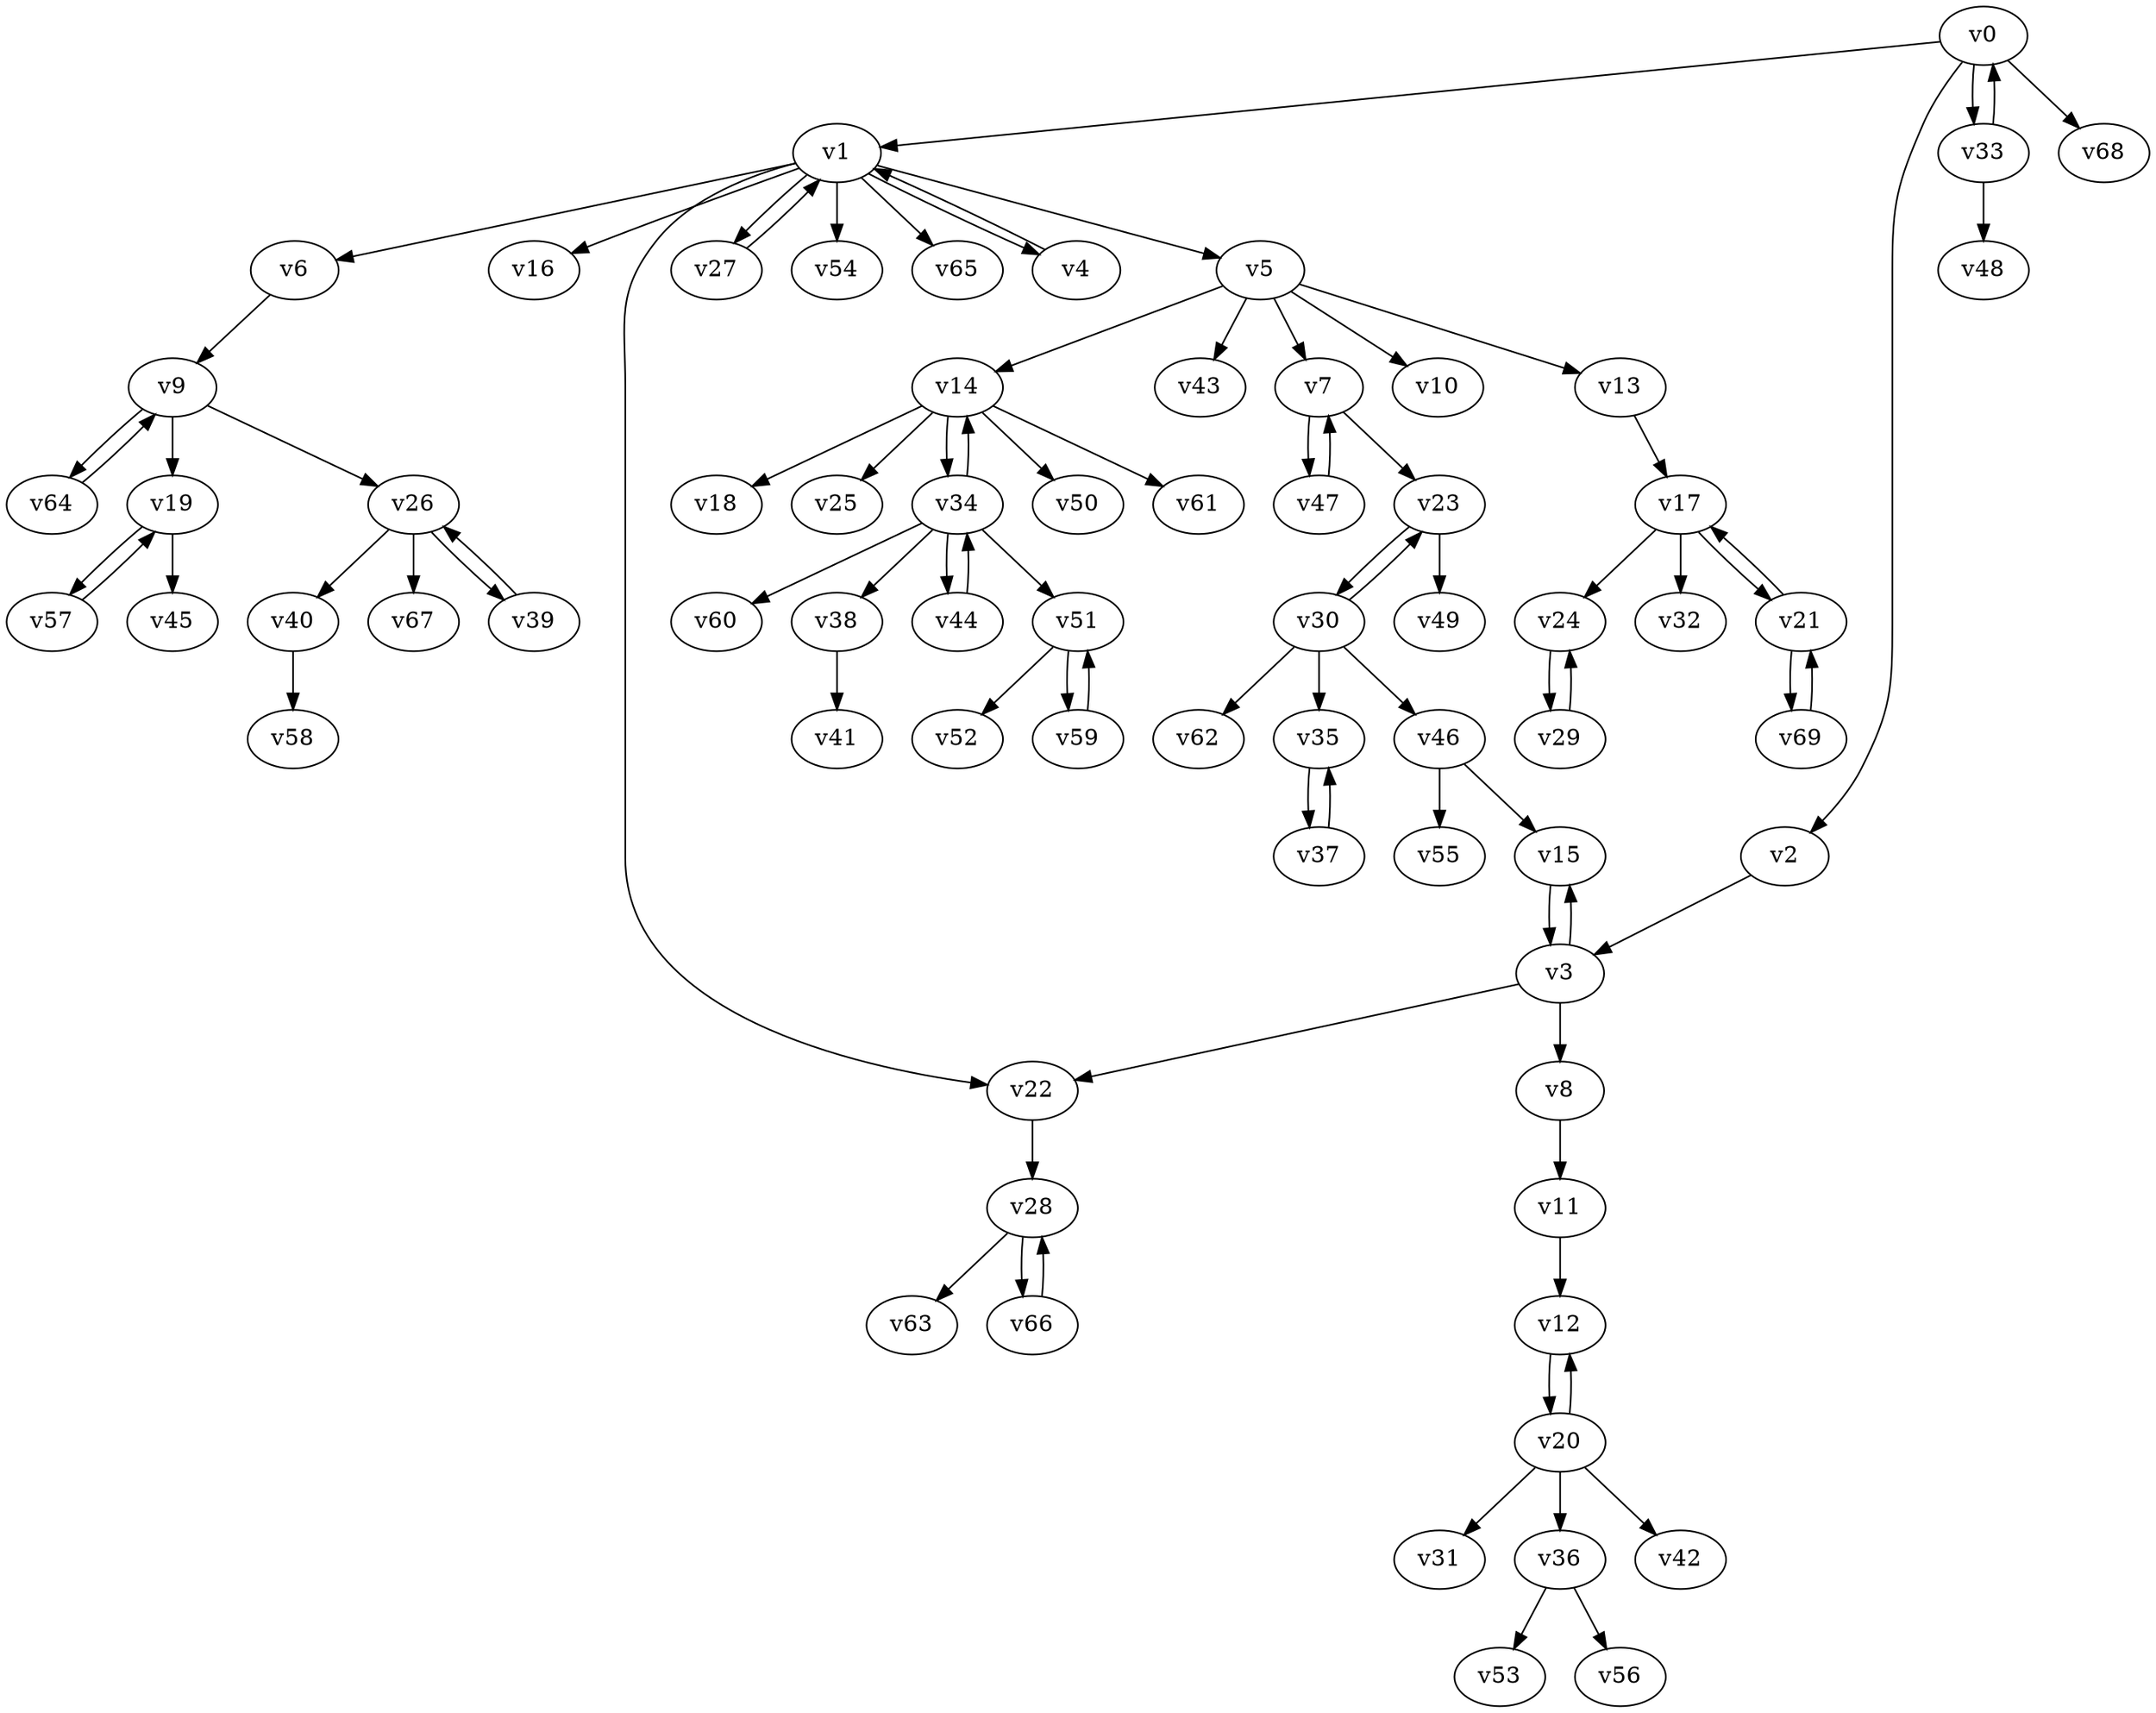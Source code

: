 digraph test095 {
    v0 [name="v0", player=0, weight=9];
    v1 [name="v1", player=1, weight=9];
    v2 [name="v2", player=0, weight=2];
    v3 [name="v3", player=1, weight=-1];
    v4 [name="v4", player=0, weight=13];
    v5 [name="v5", player=1, weight=4];
    v6 [name="v6", player=0, weight=11];
    v7 [name="v7", player=1, weight=13];
    v8 [name="v8", player=0, weight=9];
    v9 [name="v9", player=1, weight=9];
    v10 [name="v10", player=0, weight=16];
    v11 [name="v11", player=1, weight=12];
    v12 [name="v12", player=0, weight=5];
    v13 [name="v13", player=1, weight=8];
    v14 [name="v14", player=0, weight=8];
    v15 [name="v15", player=1, weight=8];
    v16 [name="v16", player=0, weight=1];
    v17 [name="v17", player=1, weight=1];
    v18 [name="v18", player=0, weight=4];
    v19 [name="v19", player=1, weight=1];
    v20 [name="v20", player=0, weight=4];
    v21 [name="v21", player=1, weight=6];
    v22 [name="v22", player=0, weight=10];
    v23 [name="v23", player=1, weight=10];
    v24 [name="v24", player=0, weight=7];
    v25 [name="v25", player=1, weight=3];
    v26 [name="v26", player=0, weight=5];
    v27 [name="v27", player=1, weight=7];
    v28 [name="v28", player=0, weight=14];
    v29 [name="v29", player=1, weight=12];
    v30 [name="v30", player=0, weight=10];
    v31 [name="v31", player=1, weight=6];
    v32 [name="v32", player=0, weight=-3];
    v33 [name="v33", player=1, weight=4];
    v34 [name="v34", player=0, weight=7];
    v35 [name="v35", player=1, weight=6];
    v36 [name="v36", player=0, weight=10];
    v37 [name="v37", player=1, weight=1];
    v38 [name="v38", player=0, weight=7];
    v39 [name="v39", player=1, weight=18];
    v40 [name="v40", player=0, weight=6];
    v41 [name="v41", player=1, weight=12];
    v42 [name="v42", player=0, weight=6];
    v43 [name="v43", player=1, weight=11];
    v44 [name="v44", player=0, weight=11];
    v45 [name="v45", player=1, weight=8];
    v46 [name="v46", player=0, weight=5];
    v47 [name="v47", player=1, weight=2];
    v48 [name="v48", player=0, weight=0];
    v49 [name="v49", player=1, weight=5];
    v50 [name="v50", player=0, weight=3];
    v51 [name="v51", player=1, weight=-2];
    v52 [name="v52", player=0, weight=9];
    v53 [name="v53", player=1, weight=14];
    v54 [name="v54", player=0, weight=5];
    v55 [name="v55", player=1, weight=6];
    v56 [name="v56", player=0, weight=5];
    v57 [name="v57", player=1, weight=4];
    v58 [name="v58", player=0, weight=9];
    v59 [name="v59", player=1, weight=9];
    v60 [name="v60", player=0, weight=13];
    v61 [name="v61", player=1, weight=17];
    v62 [name="v62", player=0, weight=10];
    v63 [name="v63", player=1, weight=11];
    v64 [name="v64", player=0, weight=3];
    v65 [name="v65", player=1, weight=10];
    v66 [name="v66", player=0, weight=16];
    v67 [name="v67", player=1, weight=12];
    v68 [name="v68", player=0, weight=15];
    v69 [name="v69", player=1, weight=13];
    v0 -> v1;
    v0 -> v2;
    v2 -> v3;
    v1 -> v4;
    v4 -> v1;
    v1 -> v5;
    v1 -> v6;
    v5 -> v7;
    v3 -> v8;
    v6 -> v9;
    v5 -> v10;
    v8 -> v11;
    v11 -> v12;
    v5 -> v13;
    v5 -> v14;
    v3 -> v15;
    v15 -> v3;
    v1 -> v16;
    v13 -> v17;
    v14 -> v18;
    v9 -> v19;
    v12 -> v20;
    v20 -> v12;
    v17 -> v21;
    v21 -> v17;
    v3 -> v22;
    v7 -> v23;
    v17 -> v24;
    v14 -> v25;
    v9 -> v26;
    v1 -> v27;
    v27 -> v1;
    v22 -> v28;
    v24 -> v29;
    v29 -> v24;
    v23 -> v30;
    v30 -> v23;
    v20 -> v31;
    v17 -> v32;
    v0 -> v33;
    v33 -> v0;
    v14 -> v34;
    v34 -> v14;
    v30 -> v35;
    v20 -> v36;
    v35 -> v37;
    v37 -> v35;
    v34 -> v38;
    v26 -> v39;
    v39 -> v26;
    v26 -> v40;
    v38 -> v41;
    v20 -> v42;
    v5 -> v43;
    v34 -> v44;
    v44 -> v34;
    v19 -> v45;
    v30 -> v46;
    v7 -> v47;
    v47 -> v7;
    v33 -> v48;
    v23 -> v49;
    v14 -> v50;
    v34 -> v51;
    v51 -> v52;
    v36 -> v53;
    v1 -> v54;
    v46 -> v55;
    v36 -> v56;
    v19 -> v57;
    v57 -> v19;
    v40 -> v58;
    v51 -> v59;
    v59 -> v51;
    v34 -> v60;
    v14 -> v61;
    v30 -> v62;
    v28 -> v63;
    v9 -> v64;
    v64 -> v9;
    v1 -> v65;
    v28 -> v66;
    v66 -> v28;
    v26 -> v67;
    v0 -> v68;
    v21 -> v69;
    v69 -> v21;
    v1 -> v22;
    v46 -> v15;
}
